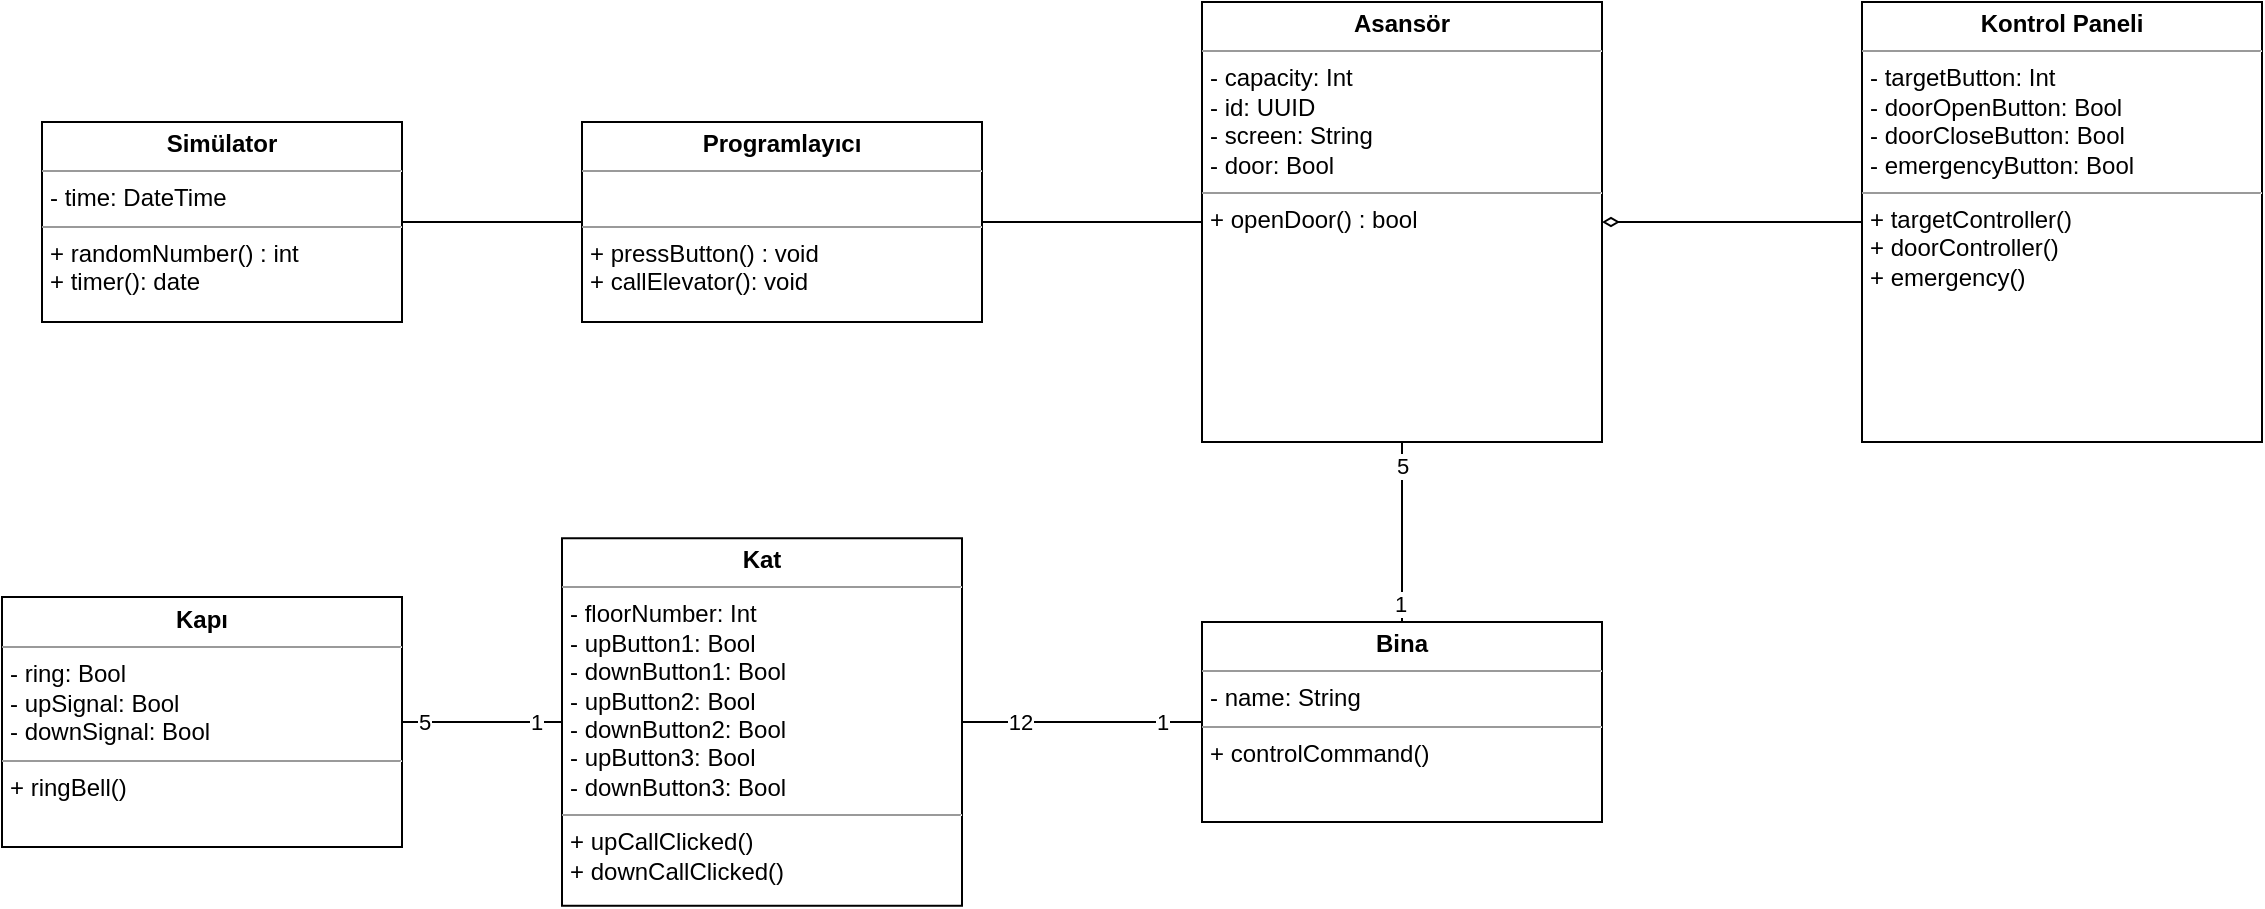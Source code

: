 <mxfile version="21.6.5" type="device">
  <diagram name="Sayfa -1" id="yHNVdfb7ZG2LGs8ZwkQ7">
    <mxGraphModel dx="2990" dy="1868" grid="1" gridSize="10" guides="1" tooltips="1" connect="1" arrows="1" fold="1" page="1" pageScale="1" pageWidth="1169" pageHeight="827" math="0" shadow="0">
      <root>
        <mxCell id="0" />
        <mxCell id="1" parent="0" />
        <mxCell id="kUMj-Aonh71rFFdlTGvW-7" style="edgeStyle=orthogonalEdgeStyle;rounded=0;orthogonalLoop=1;jettySize=auto;html=1;exitX=0.5;exitY=1;exitDx=0;exitDy=0;entryX=0.5;entryY=0;entryDx=0;entryDy=0;endArrow=none;endFill=0;" edge="1" parent="1" source="kUMj-Aonh71rFFdlTGvW-1" target="kUMj-Aonh71rFFdlTGvW-3">
          <mxGeometry relative="1" as="geometry" />
        </mxCell>
        <mxCell id="kUMj-Aonh71rFFdlTGvW-8" value="5" style="edgeLabel;html=1;align=center;verticalAlign=middle;resizable=0;points=[];" vertex="1" connectable="0" parent="kUMj-Aonh71rFFdlTGvW-7">
          <mxGeometry x="-0.75" y="-1" relative="1" as="geometry">
            <mxPoint x="1" as="offset" />
          </mxGeometry>
        </mxCell>
        <mxCell id="kUMj-Aonh71rFFdlTGvW-10" value="1" style="edgeLabel;html=1;align=center;verticalAlign=middle;resizable=0;points=[];" vertex="1" connectable="0" parent="kUMj-Aonh71rFFdlTGvW-7">
          <mxGeometry x="-0.75" y="-1" relative="1" as="geometry">
            <mxPoint y="69" as="offset" />
          </mxGeometry>
        </mxCell>
        <mxCell id="kUMj-Aonh71rFFdlTGvW-1" value="&lt;p style=&quot;margin:0px;margin-top:4px;text-align:center;&quot;&gt;&lt;b&gt;Asansör&lt;/b&gt;&lt;/p&gt;&lt;hr size=&quot;1&quot;&gt;&lt;p style=&quot;margin:0px;margin-left:4px;&quot;&gt;- capacity: Int&lt;/p&gt;&lt;p style=&quot;margin:0px;margin-left:4px;&quot;&gt;- id: UUID&lt;br&gt;&lt;/p&gt;&lt;p style=&quot;margin:0px;margin-left:4px;&quot;&gt;- screen: String&lt;/p&gt;&lt;p style=&quot;margin:0px;margin-left:4px;&quot;&gt;- door: Bool&lt;/p&gt;&lt;hr size=&quot;1&quot;&gt;&lt;p style=&quot;margin:0px;margin-left:4px;&quot;&gt;&lt;span style=&quot;background-color: initial;&quot;&gt;+ openDoor() : bool&lt;/span&gt;&lt;br&gt;&lt;/p&gt;" style="verticalAlign=top;align=left;overflow=fill;fontSize=12;fontFamily=Helvetica;html=1;whiteSpace=wrap;" vertex="1" parent="1">
          <mxGeometry x="620" y="100" width="200" height="220" as="geometry" />
        </mxCell>
        <mxCell id="kUMj-Aonh71rFFdlTGvW-6" style="edgeStyle=orthogonalEdgeStyle;rounded=0;orthogonalLoop=1;jettySize=auto;html=1;exitX=0;exitY=0.5;exitDx=0;exitDy=0;entryX=1;entryY=0.5;entryDx=0;entryDy=0;endArrow=diamondThin;endFill=0;" edge="1" parent="1" source="kUMj-Aonh71rFFdlTGvW-2" target="kUMj-Aonh71rFFdlTGvW-1">
          <mxGeometry relative="1" as="geometry" />
        </mxCell>
        <mxCell id="kUMj-Aonh71rFFdlTGvW-2" value="&lt;p style=&quot;margin:0px;margin-top:4px;text-align:center;&quot;&gt;&lt;b&gt;Kontrol Paneli&lt;/b&gt;&lt;/p&gt;&lt;hr size=&quot;1&quot;&gt;&lt;p style=&quot;margin:0px;margin-left:4px;&quot;&gt;- targetButton: Int&lt;/p&gt;&lt;p style=&quot;margin:0px;margin-left:4px;&quot;&gt;- doorOpenButton: Bool&lt;/p&gt;&lt;p style=&quot;margin:0px;margin-left:4px;&quot;&gt;- doorCloseButton: Bool&lt;/p&gt;&lt;p style=&quot;margin:0px;margin-left:4px;&quot;&gt;- emergencyButton: Bool&lt;/p&gt;&lt;hr size=&quot;1&quot;&gt;&lt;p style=&quot;margin:0px;margin-left:4px;&quot;&gt;&lt;span style=&quot;background-color: initial;&quot;&gt;+ targetController(&lt;/span&gt;&lt;span style=&quot;background-color: initial;&quot;&gt;)&lt;/span&gt;&lt;/p&gt;&lt;p style=&quot;margin:0px;margin-left:4px;&quot;&gt;&lt;span style=&quot;background-color: initial;&quot;&gt;+ doorController()&lt;/span&gt;&lt;/p&gt;&lt;p style=&quot;margin:0px;margin-left:4px;&quot;&gt;&lt;span style=&quot;background-color: initial;&quot;&gt;+ emergency()&lt;/span&gt;&lt;/p&gt;" style="verticalAlign=top;align=left;overflow=fill;fontSize=12;fontFamily=Helvetica;html=1;whiteSpace=wrap;" vertex="1" parent="1">
          <mxGeometry x="950" y="100" width="200" height="220" as="geometry" />
        </mxCell>
        <mxCell id="kUMj-Aonh71rFFdlTGvW-3" value="&lt;p style=&quot;margin:0px;margin-top:4px;text-align:center;&quot;&gt;&lt;b&gt;Bina&lt;/b&gt;&lt;/p&gt;&lt;hr size=&quot;1&quot;&gt;&lt;p style=&quot;margin:0px;margin-left:4px;&quot;&gt;- name: String&lt;/p&gt;&lt;hr size=&quot;1&quot;&gt;&lt;p style=&quot;margin:0px;margin-left:4px;&quot;&gt;&lt;span style=&quot;background-color: initial;&quot;&gt;+ controlCommand()&lt;/span&gt;&lt;br&gt;&lt;/p&gt;" style="verticalAlign=top;align=left;overflow=fill;fontSize=12;fontFamily=Helvetica;html=1;whiteSpace=wrap;" vertex="1" parent="1">
          <mxGeometry x="620" y="410" width="200" height="100" as="geometry" />
        </mxCell>
        <mxCell id="kUMj-Aonh71rFFdlTGvW-11" style="edgeStyle=orthogonalEdgeStyle;rounded=0;orthogonalLoop=1;jettySize=auto;html=1;exitX=1;exitY=0.5;exitDx=0;exitDy=0;entryX=0;entryY=0.5;entryDx=0;entryDy=0;endArrow=none;endFill=0;" edge="1" parent="1" source="kUMj-Aonh71rFFdlTGvW-4" target="kUMj-Aonh71rFFdlTGvW-3">
          <mxGeometry relative="1" as="geometry" />
        </mxCell>
        <mxCell id="kUMj-Aonh71rFFdlTGvW-16" value="1" style="edgeLabel;html=1;align=center;verticalAlign=middle;resizable=0;points=[];" vertex="1" connectable="0" parent="kUMj-Aonh71rFFdlTGvW-11">
          <mxGeometry x="0.658" y="-2" relative="1" as="geometry">
            <mxPoint y="-2" as="offset" />
          </mxGeometry>
        </mxCell>
        <mxCell id="kUMj-Aonh71rFFdlTGvW-17" value="12" style="edgeLabel;html=1;align=center;verticalAlign=middle;resizable=0;points=[];" vertex="1" connectable="0" parent="kUMj-Aonh71rFFdlTGvW-11">
          <mxGeometry x="0.658" y="-2" relative="1" as="geometry">
            <mxPoint x="-71" y="-2" as="offset" />
          </mxGeometry>
        </mxCell>
        <mxCell id="kUMj-Aonh71rFFdlTGvW-4" value="&lt;p style=&quot;margin:0px;margin-top:4px;text-align:center;&quot;&gt;&lt;b&gt;Kat&lt;/b&gt;&lt;/p&gt;&lt;hr size=&quot;1&quot;&gt;&lt;p style=&quot;margin:0px;margin-left:4px;&quot;&gt;- floorNumber: Int&lt;/p&gt;&lt;p style=&quot;margin:0px;margin-left:4px;&quot;&gt;- upButton1: Bool&lt;/p&gt;&lt;p style=&quot;margin:0px;margin-left:4px;&quot;&gt;- downButton1: Bool&lt;/p&gt;&lt;p style=&quot;border-color: var(--border-color); margin: 0px 0px 0px 4px;&quot;&gt;- upButton2: Bool&lt;/p&gt;&lt;p style=&quot;border-color: var(--border-color); margin: 0px 0px 0px 4px;&quot;&gt;- downButton2: Bool&lt;/p&gt;&lt;p style=&quot;border-color: var(--border-color); margin: 0px 0px 0px 4px;&quot;&gt;- upButton3: Bool&lt;/p&gt;&lt;p style=&quot;border-color: var(--border-color); margin: 0px 0px 0px 4px;&quot;&gt;- downButton3: Bool&lt;/p&gt;&lt;hr size=&quot;1&quot;&gt;&lt;p style=&quot;margin:0px;margin-left:4px;&quot;&gt;&lt;span style=&quot;background-color: initial;&quot;&gt;+ upCallClicked()&lt;/span&gt;&lt;br&gt;&lt;/p&gt;&lt;p style=&quot;margin:0px;margin-left:4px;&quot;&gt;&lt;span style=&quot;background-color: initial;&quot;&gt;+ downCallClicked()&lt;/span&gt;&lt;/p&gt;" style="verticalAlign=top;align=left;overflow=fill;fontSize=12;fontFamily=Helvetica;html=1;whiteSpace=wrap;" vertex="1" parent="1">
          <mxGeometry x="300" y="368.13" width="200" height="183.75" as="geometry" />
        </mxCell>
        <mxCell id="kUMj-Aonh71rFFdlTGvW-18" value="&lt;p style=&quot;margin:0px;margin-top:4px;text-align:center;&quot;&gt;&lt;b&gt;Kapı&lt;/b&gt;&lt;/p&gt;&lt;hr size=&quot;1&quot;&gt;&lt;p style=&quot;margin:0px;margin-left:4px;&quot;&gt;&lt;span style=&quot;background-color: initial;&quot;&gt;- ring: Bool&lt;/span&gt;&lt;br&gt;&lt;/p&gt;&lt;p style=&quot;margin:0px;margin-left:4px;&quot;&gt;&lt;span style=&quot;background-color: initial;&quot;&gt;- upSignal: Bool&lt;/span&gt;&lt;/p&gt;&lt;p style=&quot;margin:0px;margin-left:4px;&quot;&gt;&lt;span style=&quot;background-color: initial;&quot;&gt;- downSignal: Bool&lt;/span&gt;&lt;/p&gt;&lt;hr size=&quot;1&quot;&gt;&lt;p style=&quot;margin:0px;margin-left:4px;&quot;&gt;&lt;span style=&quot;background-color: initial;&quot;&gt;+ ringBell()&lt;/span&gt;&lt;br&gt;&lt;/p&gt;" style="verticalAlign=top;align=left;overflow=fill;fontSize=12;fontFamily=Helvetica;html=1;whiteSpace=wrap;" vertex="1" parent="1">
          <mxGeometry x="20" y="397.5" width="200" height="125" as="geometry" />
        </mxCell>
        <mxCell id="kUMj-Aonh71rFFdlTGvW-19" style="edgeStyle=orthogonalEdgeStyle;rounded=0;orthogonalLoop=1;jettySize=auto;html=1;entryX=0;entryY=0.5;entryDx=0;entryDy=0;endArrow=none;endFill=0;exitX=1;exitY=0.5;exitDx=0;exitDy=0;" edge="1" parent="1" source="kUMj-Aonh71rFFdlTGvW-18" target="kUMj-Aonh71rFFdlTGvW-4">
          <mxGeometry relative="1" as="geometry">
            <mxPoint x="261.28" y="470" as="sourcePoint" />
            <mxPoint x="321.28" y="470" as="targetPoint" />
          </mxGeometry>
        </mxCell>
        <mxCell id="kUMj-Aonh71rFFdlTGvW-20" value="1" style="edgeLabel;html=1;align=center;verticalAlign=middle;resizable=0;points=[];" vertex="1" connectable="0" parent="kUMj-Aonh71rFFdlTGvW-19">
          <mxGeometry x="0.658" y="-2" relative="1" as="geometry">
            <mxPoint y="-2" as="offset" />
          </mxGeometry>
        </mxCell>
        <mxCell id="kUMj-Aonh71rFFdlTGvW-21" value="5" style="edgeLabel;html=1;align=center;verticalAlign=middle;resizable=0;points=[];" vertex="1" connectable="0" parent="kUMj-Aonh71rFFdlTGvW-19">
          <mxGeometry x="0.658" y="-2" relative="1" as="geometry">
            <mxPoint x="-56" y="-2" as="offset" />
          </mxGeometry>
        </mxCell>
        <mxCell id="kUMj-Aonh71rFFdlTGvW-24" value="" style="edgeStyle=orthogonalEdgeStyle;rounded=0;orthogonalLoop=1;jettySize=auto;html=1;endArrow=baseDash;endFill=0;" edge="1" parent="1" source="kUMj-Aonh71rFFdlTGvW-22" target="kUMj-Aonh71rFFdlTGvW-23">
          <mxGeometry relative="1" as="geometry" />
        </mxCell>
        <mxCell id="kUMj-Aonh71rFFdlTGvW-22" value="&lt;p style=&quot;margin:0px;margin-top:4px;text-align:center;&quot;&gt;&lt;b&gt;Simülator&lt;/b&gt;&lt;/p&gt;&lt;hr size=&quot;1&quot;&gt;&lt;p style=&quot;margin:0px;margin-left:4px;&quot;&gt;- time: DateTime&lt;/p&gt;&lt;hr size=&quot;1&quot;&gt;&lt;p style=&quot;margin:0px;margin-left:4px;&quot;&gt;&lt;span style=&quot;background-color: initial;&quot;&gt;+ randomNumber() : int&lt;/span&gt;&lt;br&gt;&lt;/p&gt;&lt;p style=&quot;margin:0px;margin-left:4px;&quot;&gt;&lt;span style=&quot;background-color: initial;&quot;&gt;+ timer(): date&lt;/span&gt;&lt;/p&gt;" style="verticalAlign=top;align=left;overflow=fill;fontSize=12;fontFamily=Helvetica;html=1;whiteSpace=wrap;" vertex="1" parent="1">
          <mxGeometry x="40" y="160" width="180" height="100" as="geometry" />
        </mxCell>
        <mxCell id="kUMj-Aonh71rFFdlTGvW-25" value="" style="edgeStyle=orthogonalEdgeStyle;rounded=0;orthogonalLoop=1;jettySize=auto;html=1;endArrow=baseDash;endFill=0;" edge="1" parent="1" source="kUMj-Aonh71rFFdlTGvW-23" target="kUMj-Aonh71rFFdlTGvW-1">
          <mxGeometry relative="1" as="geometry" />
        </mxCell>
        <mxCell id="kUMj-Aonh71rFFdlTGvW-23" value="&lt;p style=&quot;margin:0px;margin-top:4px;text-align:center;&quot;&gt;&lt;b&gt;Programlayıcı&lt;/b&gt;&lt;/p&gt;&lt;hr size=&quot;1&quot;&gt;&lt;p style=&quot;margin:0px;margin-left:4px;&quot;&gt;&lt;br&gt;&lt;/p&gt;&lt;hr size=&quot;1&quot;&gt;&lt;p style=&quot;margin:0px;margin-left:4px;&quot;&gt;&lt;span style=&quot;background-color: initial;&quot;&gt;+ pressButton() : void&lt;/span&gt;&lt;br&gt;&lt;/p&gt;&lt;p style=&quot;margin:0px;margin-left:4px;&quot;&gt;&lt;span style=&quot;background-color: initial;&quot;&gt;+ callElevator(): void&lt;/span&gt;&lt;/p&gt;" style="verticalAlign=top;align=left;overflow=fill;fontSize=12;fontFamily=Helvetica;html=1;whiteSpace=wrap;" vertex="1" parent="1">
          <mxGeometry x="310" y="160" width="200" height="100" as="geometry" />
        </mxCell>
      </root>
    </mxGraphModel>
  </diagram>
</mxfile>
